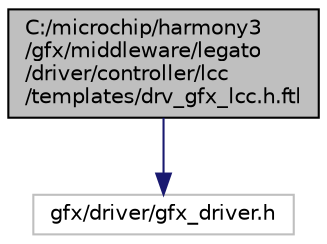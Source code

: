 digraph "C:/microchip/harmony3/gfx/middleware/legato/driver/controller/lcc/templates/drv_gfx_lcc.h.ftl"
{
 // INTERACTIVE_SVG=YES
  edge [fontname="Helvetica",fontsize="10",labelfontname="Helvetica",labelfontsize="10"];
  node [fontname="Helvetica",fontsize="10",shape=record];
  Node0 [label="C:/microchip/harmony3\l/gfx/middleware/legato\l/driver/controller/lcc\l/templates/drv_gfx_lcc.h.ftl",height=0.2,width=0.4,color="black", fillcolor="grey75", style="filled", fontcolor="black"];
  Node0 -> Node1 [color="midnightblue",fontsize="10",style="solid",fontname="Helvetica"];
  Node1 [label="gfx/driver/gfx_driver.h",height=0.2,width=0.4,color="grey75", fillcolor="white", style="filled"];
}
